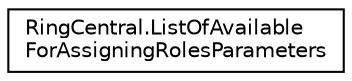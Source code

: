digraph "Graphical Class Hierarchy"
{
 // LATEX_PDF_SIZE
  edge [fontname="Helvetica",fontsize="10",labelfontname="Helvetica",labelfontsize="10"];
  node [fontname="Helvetica",fontsize="10",shape=record];
  rankdir="LR";
  Node0 [label="RingCentral.ListOfAvailable\lForAssigningRolesParameters",height=0.2,width=0.4,color="black", fillcolor="white", style="filled",URL="$classRingCentral_1_1ListOfAvailableForAssigningRolesParameters.html",tooltip="Query parameters for operation listOfAvailableForAssigningRoles"];
}
